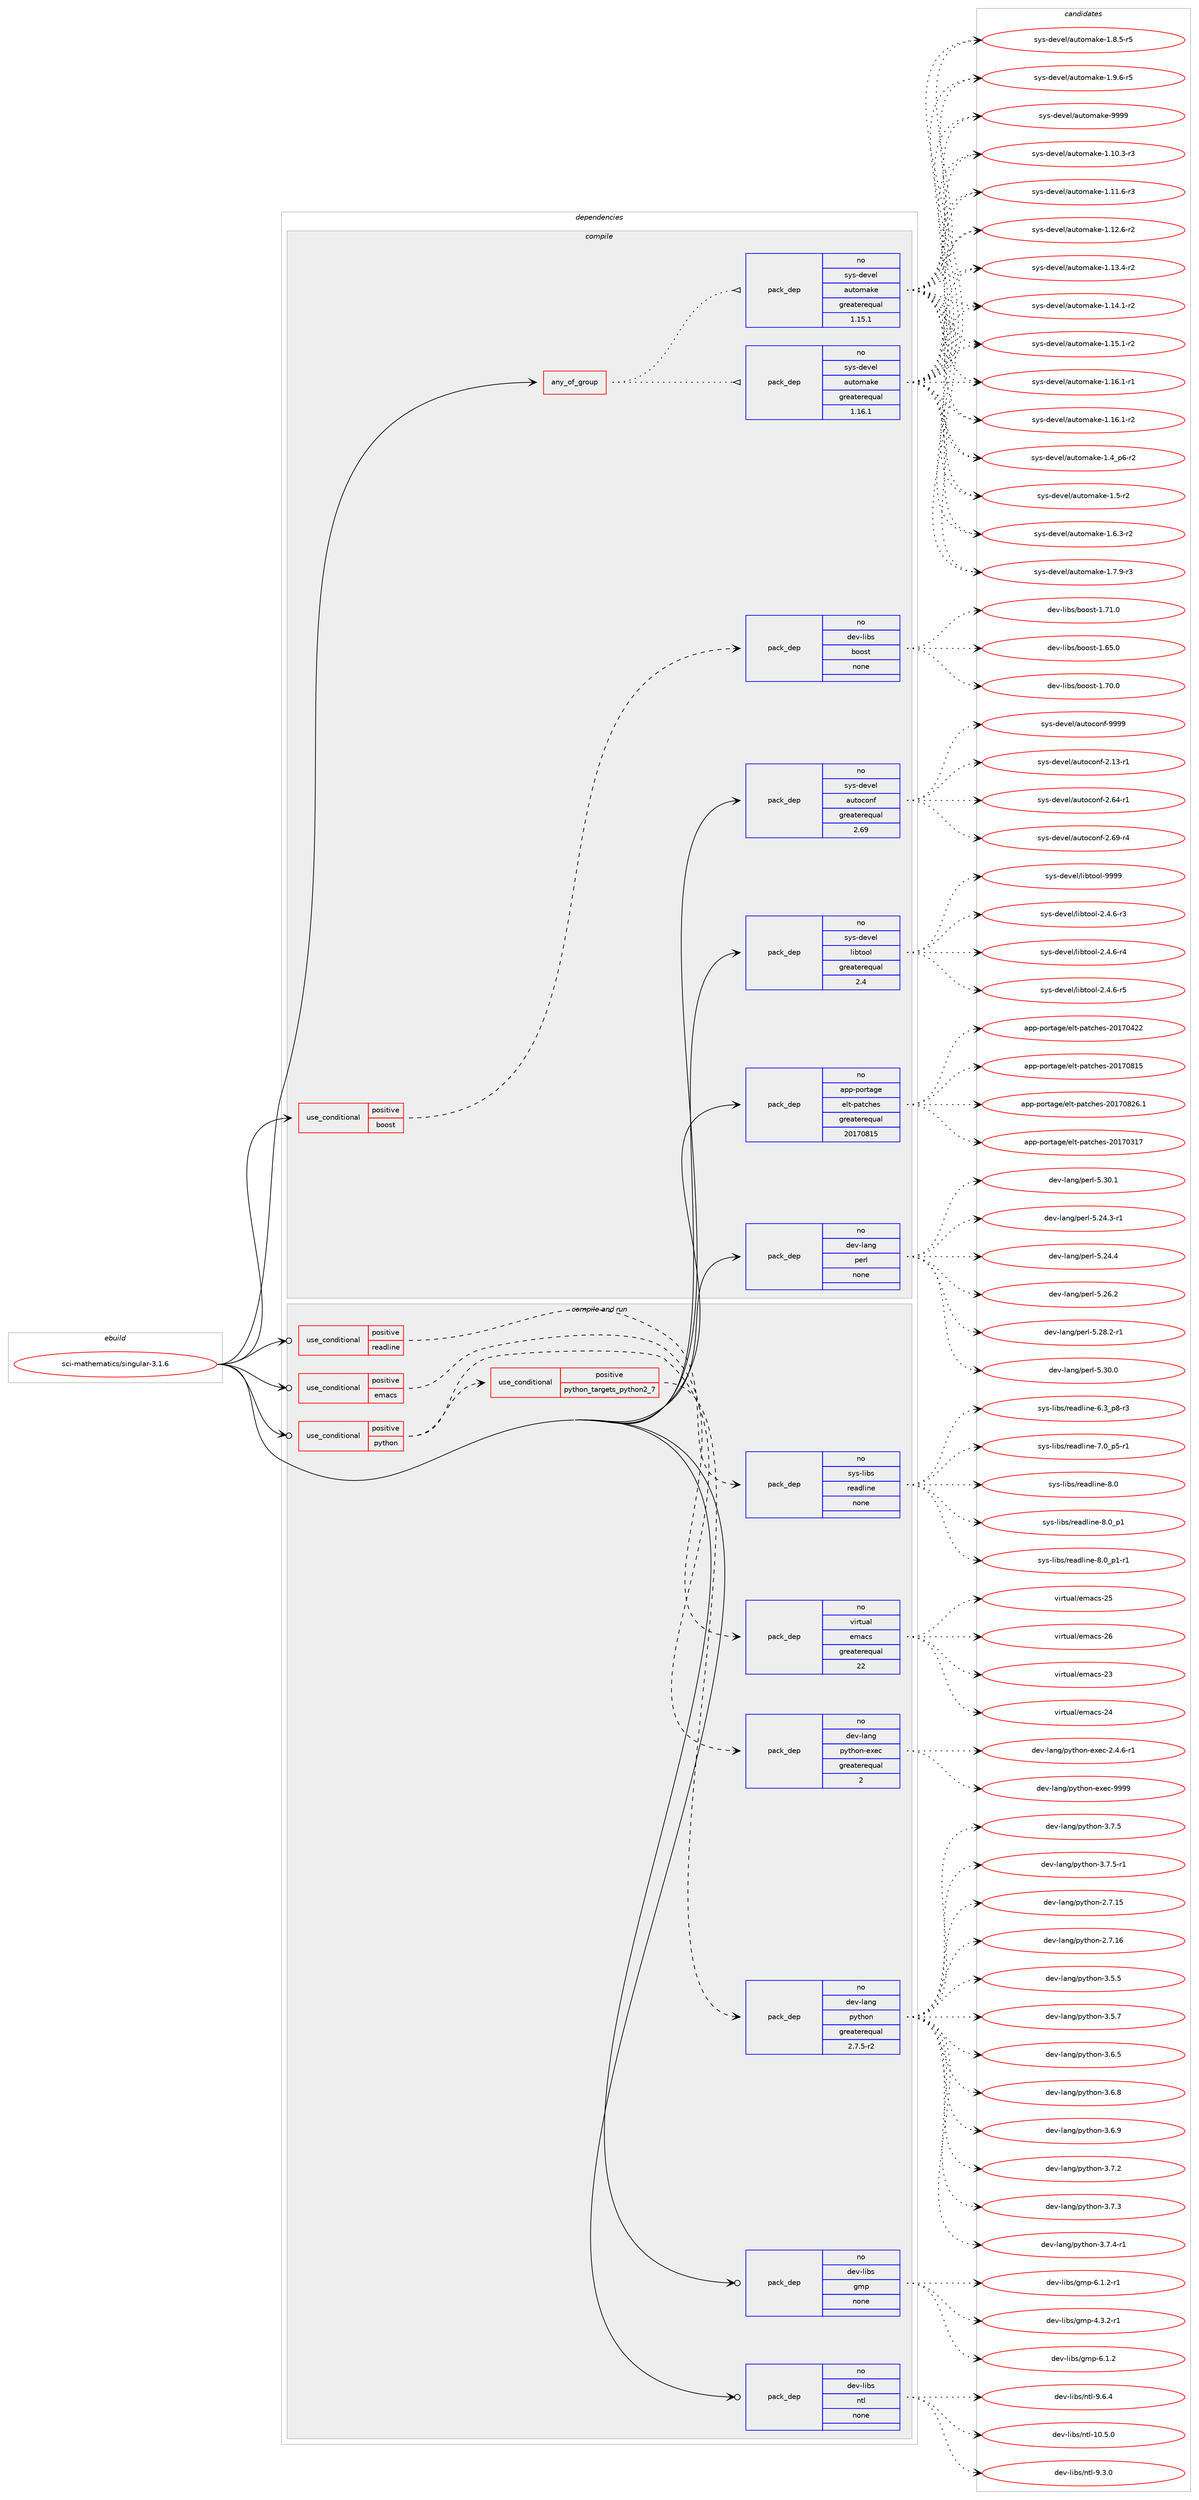 digraph prolog {

# *************
# Graph options
# *************

newrank=true;
concentrate=true;
compound=true;
graph [rankdir=LR,fontname=Helvetica,fontsize=10,ranksep=1.5];#, ranksep=2.5, nodesep=0.2];
edge  [arrowhead=vee];
node  [fontname=Helvetica,fontsize=10];

# **********
# The ebuild
# **********

subgraph cluster_leftcol {
color=gray;
rank=same;
label=<<i>ebuild</i>>;
id [label="sci-mathematics/singular-3.1.6", color=red, width=4, href="../sci-mathematics/singular-3.1.6.svg"];
}

# ****************
# The dependencies
# ****************

subgraph cluster_midcol {
color=gray;
label=<<i>dependencies</i>>;
subgraph cluster_compile {
fillcolor="#eeeeee";
style=filled;
label=<<i>compile</i>>;
subgraph any14729 {
dependency862462 [label=<<TABLE BORDER="0" CELLBORDER="1" CELLSPACING="0" CELLPADDING="4"><TR><TD CELLPADDING="10">any_of_group</TD></TR></TABLE>>, shape=none, color=red];subgraph pack637838 {
dependency862463 [label=<<TABLE BORDER="0" CELLBORDER="1" CELLSPACING="0" CELLPADDING="4" WIDTH="220"><TR><TD ROWSPAN="6" CELLPADDING="30">pack_dep</TD></TR><TR><TD WIDTH="110">no</TD></TR><TR><TD>sys-devel</TD></TR><TR><TD>automake</TD></TR><TR><TD>greaterequal</TD></TR><TR><TD>1.16.1</TD></TR></TABLE>>, shape=none, color=blue];
}
dependency862462:e -> dependency862463:w [weight=20,style="dotted",arrowhead="oinv"];
subgraph pack637839 {
dependency862464 [label=<<TABLE BORDER="0" CELLBORDER="1" CELLSPACING="0" CELLPADDING="4" WIDTH="220"><TR><TD ROWSPAN="6" CELLPADDING="30">pack_dep</TD></TR><TR><TD WIDTH="110">no</TD></TR><TR><TD>sys-devel</TD></TR><TR><TD>automake</TD></TR><TR><TD>greaterequal</TD></TR><TR><TD>1.15.1</TD></TR></TABLE>>, shape=none, color=blue];
}
dependency862462:e -> dependency862464:w [weight=20,style="dotted",arrowhead="oinv"];
}
id:e -> dependency862462:w [weight=20,style="solid",arrowhead="vee"];
subgraph cond209383 {
dependency862465 [label=<<TABLE BORDER="0" CELLBORDER="1" CELLSPACING="0" CELLPADDING="4"><TR><TD ROWSPAN="3" CELLPADDING="10">use_conditional</TD></TR><TR><TD>positive</TD></TR><TR><TD>boost</TD></TR></TABLE>>, shape=none, color=red];
subgraph pack637840 {
dependency862466 [label=<<TABLE BORDER="0" CELLBORDER="1" CELLSPACING="0" CELLPADDING="4" WIDTH="220"><TR><TD ROWSPAN="6" CELLPADDING="30">pack_dep</TD></TR><TR><TD WIDTH="110">no</TD></TR><TR><TD>dev-libs</TD></TR><TR><TD>boost</TD></TR><TR><TD>none</TD></TR><TR><TD></TD></TR></TABLE>>, shape=none, color=blue];
}
dependency862465:e -> dependency862466:w [weight=20,style="dashed",arrowhead="vee"];
}
id:e -> dependency862465:w [weight=20,style="solid",arrowhead="vee"];
subgraph pack637841 {
dependency862467 [label=<<TABLE BORDER="0" CELLBORDER="1" CELLSPACING="0" CELLPADDING="4" WIDTH="220"><TR><TD ROWSPAN="6" CELLPADDING="30">pack_dep</TD></TR><TR><TD WIDTH="110">no</TD></TR><TR><TD>app-portage</TD></TR><TR><TD>elt-patches</TD></TR><TR><TD>greaterequal</TD></TR><TR><TD>20170815</TD></TR></TABLE>>, shape=none, color=blue];
}
id:e -> dependency862467:w [weight=20,style="solid",arrowhead="vee"];
subgraph pack637842 {
dependency862468 [label=<<TABLE BORDER="0" CELLBORDER="1" CELLSPACING="0" CELLPADDING="4" WIDTH="220"><TR><TD ROWSPAN="6" CELLPADDING="30">pack_dep</TD></TR><TR><TD WIDTH="110">no</TD></TR><TR><TD>dev-lang</TD></TR><TR><TD>perl</TD></TR><TR><TD>none</TD></TR><TR><TD></TD></TR></TABLE>>, shape=none, color=blue];
}
id:e -> dependency862468:w [weight=20,style="solid",arrowhead="vee"];
subgraph pack637843 {
dependency862469 [label=<<TABLE BORDER="0" CELLBORDER="1" CELLSPACING="0" CELLPADDING="4" WIDTH="220"><TR><TD ROWSPAN="6" CELLPADDING="30">pack_dep</TD></TR><TR><TD WIDTH="110">no</TD></TR><TR><TD>sys-devel</TD></TR><TR><TD>autoconf</TD></TR><TR><TD>greaterequal</TD></TR><TR><TD>2.69</TD></TR></TABLE>>, shape=none, color=blue];
}
id:e -> dependency862469:w [weight=20,style="solid",arrowhead="vee"];
subgraph pack637844 {
dependency862470 [label=<<TABLE BORDER="0" CELLBORDER="1" CELLSPACING="0" CELLPADDING="4" WIDTH="220"><TR><TD ROWSPAN="6" CELLPADDING="30">pack_dep</TD></TR><TR><TD WIDTH="110">no</TD></TR><TR><TD>sys-devel</TD></TR><TR><TD>libtool</TD></TR><TR><TD>greaterequal</TD></TR><TR><TD>2.4</TD></TR></TABLE>>, shape=none, color=blue];
}
id:e -> dependency862470:w [weight=20,style="solid",arrowhead="vee"];
}
subgraph cluster_compileandrun {
fillcolor="#eeeeee";
style=filled;
label=<<i>compile and run</i>>;
subgraph cond209384 {
dependency862471 [label=<<TABLE BORDER="0" CELLBORDER="1" CELLSPACING="0" CELLPADDING="4"><TR><TD ROWSPAN="3" CELLPADDING="10">use_conditional</TD></TR><TR><TD>positive</TD></TR><TR><TD>emacs</TD></TR></TABLE>>, shape=none, color=red];
subgraph pack637845 {
dependency862472 [label=<<TABLE BORDER="0" CELLBORDER="1" CELLSPACING="0" CELLPADDING="4" WIDTH="220"><TR><TD ROWSPAN="6" CELLPADDING="30">pack_dep</TD></TR><TR><TD WIDTH="110">no</TD></TR><TR><TD>virtual</TD></TR><TR><TD>emacs</TD></TR><TR><TD>greaterequal</TD></TR><TR><TD>22</TD></TR></TABLE>>, shape=none, color=blue];
}
dependency862471:e -> dependency862472:w [weight=20,style="dashed",arrowhead="vee"];
}
id:e -> dependency862471:w [weight=20,style="solid",arrowhead="odotvee"];
subgraph cond209385 {
dependency862473 [label=<<TABLE BORDER="0" CELLBORDER="1" CELLSPACING="0" CELLPADDING="4"><TR><TD ROWSPAN="3" CELLPADDING="10">use_conditional</TD></TR><TR><TD>positive</TD></TR><TR><TD>python</TD></TR></TABLE>>, shape=none, color=red];
subgraph cond209386 {
dependency862474 [label=<<TABLE BORDER="0" CELLBORDER="1" CELLSPACING="0" CELLPADDING="4"><TR><TD ROWSPAN="3" CELLPADDING="10">use_conditional</TD></TR><TR><TD>positive</TD></TR><TR><TD>python_targets_python2_7</TD></TR></TABLE>>, shape=none, color=red];
subgraph pack637846 {
dependency862475 [label=<<TABLE BORDER="0" CELLBORDER="1" CELLSPACING="0" CELLPADDING="4" WIDTH="220"><TR><TD ROWSPAN="6" CELLPADDING="30">pack_dep</TD></TR><TR><TD WIDTH="110">no</TD></TR><TR><TD>dev-lang</TD></TR><TR><TD>python</TD></TR><TR><TD>greaterequal</TD></TR><TR><TD>2.7.5-r2</TD></TR></TABLE>>, shape=none, color=blue];
}
dependency862474:e -> dependency862475:w [weight=20,style="dashed",arrowhead="vee"];
}
dependency862473:e -> dependency862474:w [weight=20,style="dashed",arrowhead="vee"];
subgraph pack637847 {
dependency862476 [label=<<TABLE BORDER="0" CELLBORDER="1" CELLSPACING="0" CELLPADDING="4" WIDTH="220"><TR><TD ROWSPAN="6" CELLPADDING="30">pack_dep</TD></TR><TR><TD WIDTH="110">no</TD></TR><TR><TD>dev-lang</TD></TR><TR><TD>python-exec</TD></TR><TR><TD>greaterequal</TD></TR><TR><TD>2</TD></TR></TABLE>>, shape=none, color=blue];
}
dependency862473:e -> dependency862476:w [weight=20,style="dashed",arrowhead="vee"];
}
id:e -> dependency862473:w [weight=20,style="solid",arrowhead="odotvee"];
subgraph cond209387 {
dependency862477 [label=<<TABLE BORDER="0" CELLBORDER="1" CELLSPACING="0" CELLPADDING="4"><TR><TD ROWSPAN="3" CELLPADDING="10">use_conditional</TD></TR><TR><TD>positive</TD></TR><TR><TD>readline</TD></TR></TABLE>>, shape=none, color=red];
subgraph pack637848 {
dependency862478 [label=<<TABLE BORDER="0" CELLBORDER="1" CELLSPACING="0" CELLPADDING="4" WIDTH="220"><TR><TD ROWSPAN="6" CELLPADDING="30">pack_dep</TD></TR><TR><TD WIDTH="110">no</TD></TR><TR><TD>sys-libs</TD></TR><TR><TD>readline</TD></TR><TR><TD>none</TD></TR><TR><TD></TD></TR></TABLE>>, shape=none, color=blue];
}
dependency862477:e -> dependency862478:w [weight=20,style="dashed",arrowhead="vee"];
}
id:e -> dependency862477:w [weight=20,style="solid",arrowhead="odotvee"];
subgraph pack637849 {
dependency862479 [label=<<TABLE BORDER="0" CELLBORDER="1" CELLSPACING="0" CELLPADDING="4" WIDTH="220"><TR><TD ROWSPAN="6" CELLPADDING="30">pack_dep</TD></TR><TR><TD WIDTH="110">no</TD></TR><TR><TD>dev-libs</TD></TR><TR><TD>gmp</TD></TR><TR><TD>none</TD></TR><TR><TD></TD></TR></TABLE>>, shape=none, color=blue];
}
id:e -> dependency862479:w [weight=20,style="solid",arrowhead="odotvee"];
subgraph pack637850 {
dependency862480 [label=<<TABLE BORDER="0" CELLBORDER="1" CELLSPACING="0" CELLPADDING="4" WIDTH="220"><TR><TD ROWSPAN="6" CELLPADDING="30">pack_dep</TD></TR><TR><TD WIDTH="110">no</TD></TR><TR><TD>dev-libs</TD></TR><TR><TD>ntl</TD></TR><TR><TD>none</TD></TR><TR><TD></TD></TR></TABLE>>, shape=none, color=blue];
}
id:e -> dependency862480:w [weight=20,style="solid",arrowhead="odotvee"];
}
subgraph cluster_run {
fillcolor="#eeeeee";
style=filled;
label=<<i>run</i>>;
}
}

# **************
# The candidates
# **************

subgraph cluster_choices {
rank=same;
color=gray;
label=<<i>candidates</i>>;

subgraph choice637838 {
color=black;
nodesep=1;
choice11512111545100101118101108479711711611110997107101454946494846514511451 [label="sys-devel/automake-1.10.3-r3", color=red, width=4,href="../sys-devel/automake-1.10.3-r3.svg"];
choice11512111545100101118101108479711711611110997107101454946494946544511451 [label="sys-devel/automake-1.11.6-r3", color=red, width=4,href="../sys-devel/automake-1.11.6-r3.svg"];
choice11512111545100101118101108479711711611110997107101454946495046544511450 [label="sys-devel/automake-1.12.6-r2", color=red, width=4,href="../sys-devel/automake-1.12.6-r2.svg"];
choice11512111545100101118101108479711711611110997107101454946495146524511450 [label="sys-devel/automake-1.13.4-r2", color=red, width=4,href="../sys-devel/automake-1.13.4-r2.svg"];
choice11512111545100101118101108479711711611110997107101454946495246494511450 [label="sys-devel/automake-1.14.1-r2", color=red, width=4,href="../sys-devel/automake-1.14.1-r2.svg"];
choice11512111545100101118101108479711711611110997107101454946495346494511450 [label="sys-devel/automake-1.15.1-r2", color=red, width=4,href="../sys-devel/automake-1.15.1-r2.svg"];
choice11512111545100101118101108479711711611110997107101454946495446494511449 [label="sys-devel/automake-1.16.1-r1", color=red, width=4,href="../sys-devel/automake-1.16.1-r1.svg"];
choice11512111545100101118101108479711711611110997107101454946495446494511450 [label="sys-devel/automake-1.16.1-r2", color=red, width=4,href="../sys-devel/automake-1.16.1-r2.svg"];
choice115121115451001011181011084797117116111109971071014549465295112544511450 [label="sys-devel/automake-1.4_p6-r2", color=red, width=4,href="../sys-devel/automake-1.4_p6-r2.svg"];
choice11512111545100101118101108479711711611110997107101454946534511450 [label="sys-devel/automake-1.5-r2", color=red, width=4,href="../sys-devel/automake-1.5-r2.svg"];
choice115121115451001011181011084797117116111109971071014549465446514511450 [label="sys-devel/automake-1.6.3-r2", color=red, width=4,href="../sys-devel/automake-1.6.3-r2.svg"];
choice115121115451001011181011084797117116111109971071014549465546574511451 [label="sys-devel/automake-1.7.9-r3", color=red, width=4,href="../sys-devel/automake-1.7.9-r3.svg"];
choice115121115451001011181011084797117116111109971071014549465646534511453 [label="sys-devel/automake-1.8.5-r5", color=red, width=4,href="../sys-devel/automake-1.8.5-r5.svg"];
choice115121115451001011181011084797117116111109971071014549465746544511453 [label="sys-devel/automake-1.9.6-r5", color=red, width=4,href="../sys-devel/automake-1.9.6-r5.svg"];
choice115121115451001011181011084797117116111109971071014557575757 [label="sys-devel/automake-9999", color=red, width=4,href="../sys-devel/automake-9999.svg"];
dependency862463:e -> choice11512111545100101118101108479711711611110997107101454946494846514511451:w [style=dotted,weight="100"];
dependency862463:e -> choice11512111545100101118101108479711711611110997107101454946494946544511451:w [style=dotted,weight="100"];
dependency862463:e -> choice11512111545100101118101108479711711611110997107101454946495046544511450:w [style=dotted,weight="100"];
dependency862463:e -> choice11512111545100101118101108479711711611110997107101454946495146524511450:w [style=dotted,weight="100"];
dependency862463:e -> choice11512111545100101118101108479711711611110997107101454946495246494511450:w [style=dotted,weight="100"];
dependency862463:e -> choice11512111545100101118101108479711711611110997107101454946495346494511450:w [style=dotted,weight="100"];
dependency862463:e -> choice11512111545100101118101108479711711611110997107101454946495446494511449:w [style=dotted,weight="100"];
dependency862463:e -> choice11512111545100101118101108479711711611110997107101454946495446494511450:w [style=dotted,weight="100"];
dependency862463:e -> choice115121115451001011181011084797117116111109971071014549465295112544511450:w [style=dotted,weight="100"];
dependency862463:e -> choice11512111545100101118101108479711711611110997107101454946534511450:w [style=dotted,weight="100"];
dependency862463:e -> choice115121115451001011181011084797117116111109971071014549465446514511450:w [style=dotted,weight="100"];
dependency862463:e -> choice115121115451001011181011084797117116111109971071014549465546574511451:w [style=dotted,weight="100"];
dependency862463:e -> choice115121115451001011181011084797117116111109971071014549465646534511453:w [style=dotted,weight="100"];
dependency862463:e -> choice115121115451001011181011084797117116111109971071014549465746544511453:w [style=dotted,weight="100"];
dependency862463:e -> choice115121115451001011181011084797117116111109971071014557575757:w [style=dotted,weight="100"];
}
subgraph choice637839 {
color=black;
nodesep=1;
choice11512111545100101118101108479711711611110997107101454946494846514511451 [label="sys-devel/automake-1.10.3-r3", color=red, width=4,href="../sys-devel/automake-1.10.3-r3.svg"];
choice11512111545100101118101108479711711611110997107101454946494946544511451 [label="sys-devel/automake-1.11.6-r3", color=red, width=4,href="../sys-devel/automake-1.11.6-r3.svg"];
choice11512111545100101118101108479711711611110997107101454946495046544511450 [label="sys-devel/automake-1.12.6-r2", color=red, width=4,href="../sys-devel/automake-1.12.6-r2.svg"];
choice11512111545100101118101108479711711611110997107101454946495146524511450 [label="sys-devel/automake-1.13.4-r2", color=red, width=4,href="../sys-devel/automake-1.13.4-r2.svg"];
choice11512111545100101118101108479711711611110997107101454946495246494511450 [label="sys-devel/automake-1.14.1-r2", color=red, width=4,href="../sys-devel/automake-1.14.1-r2.svg"];
choice11512111545100101118101108479711711611110997107101454946495346494511450 [label="sys-devel/automake-1.15.1-r2", color=red, width=4,href="../sys-devel/automake-1.15.1-r2.svg"];
choice11512111545100101118101108479711711611110997107101454946495446494511449 [label="sys-devel/automake-1.16.1-r1", color=red, width=4,href="../sys-devel/automake-1.16.1-r1.svg"];
choice11512111545100101118101108479711711611110997107101454946495446494511450 [label="sys-devel/automake-1.16.1-r2", color=red, width=4,href="../sys-devel/automake-1.16.1-r2.svg"];
choice115121115451001011181011084797117116111109971071014549465295112544511450 [label="sys-devel/automake-1.4_p6-r2", color=red, width=4,href="../sys-devel/automake-1.4_p6-r2.svg"];
choice11512111545100101118101108479711711611110997107101454946534511450 [label="sys-devel/automake-1.5-r2", color=red, width=4,href="../sys-devel/automake-1.5-r2.svg"];
choice115121115451001011181011084797117116111109971071014549465446514511450 [label="sys-devel/automake-1.6.3-r2", color=red, width=4,href="../sys-devel/automake-1.6.3-r2.svg"];
choice115121115451001011181011084797117116111109971071014549465546574511451 [label="sys-devel/automake-1.7.9-r3", color=red, width=4,href="../sys-devel/automake-1.7.9-r3.svg"];
choice115121115451001011181011084797117116111109971071014549465646534511453 [label="sys-devel/automake-1.8.5-r5", color=red, width=4,href="../sys-devel/automake-1.8.5-r5.svg"];
choice115121115451001011181011084797117116111109971071014549465746544511453 [label="sys-devel/automake-1.9.6-r5", color=red, width=4,href="../sys-devel/automake-1.9.6-r5.svg"];
choice115121115451001011181011084797117116111109971071014557575757 [label="sys-devel/automake-9999", color=red, width=4,href="../sys-devel/automake-9999.svg"];
dependency862464:e -> choice11512111545100101118101108479711711611110997107101454946494846514511451:w [style=dotted,weight="100"];
dependency862464:e -> choice11512111545100101118101108479711711611110997107101454946494946544511451:w [style=dotted,weight="100"];
dependency862464:e -> choice11512111545100101118101108479711711611110997107101454946495046544511450:w [style=dotted,weight="100"];
dependency862464:e -> choice11512111545100101118101108479711711611110997107101454946495146524511450:w [style=dotted,weight="100"];
dependency862464:e -> choice11512111545100101118101108479711711611110997107101454946495246494511450:w [style=dotted,weight="100"];
dependency862464:e -> choice11512111545100101118101108479711711611110997107101454946495346494511450:w [style=dotted,weight="100"];
dependency862464:e -> choice11512111545100101118101108479711711611110997107101454946495446494511449:w [style=dotted,weight="100"];
dependency862464:e -> choice11512111545100101118101108479711711611110997107101454946495446494511450:w [style=dotted,weight="100"];
dependency862464:e -> choice115121115451001011181011084797117116111109971071014549465295112544511450:w [style=dotted,weight="100"];
dependency862464:e -> choice11512111545100101118101108479711711611110997107101454946534511450:w [style=dotted,weight="100"];
dependency862464:e -> choice115121115451001011181011084797117116111109971071014549465446514511450:w [style=dotted,weight="100"];
dependency862464:e -> choice115121115451001011181011084797117116111109971071014549465546574511451:w [style=dotted,weight="100"];
dependency862464:e -> choice115121115451001011181011084797117116111109971071014549465646534511453:w [style=dotted,weight="100"];
dependency862464:e -> choice115121115451001011181011084797117116111109971071014549465746544511453:w [style=dotted,weight="100"];
dependency862464:e -> choice115121115451001011181011084797117116111109971071014557575757:w [style=dotted,weight="100"];
}
subgraph choice637840 {
color=black;
nodesep=1;
choice1001011184510810598115479811111111511645494654534648 [label="dev-libs/boost-1.65.0", color=red, width=4,href="../dev-libs/boost-1.65.0.svg"];
choice1001011184510810598115479811111111511645494655484648 [label="dev-libs/boost-1.70.0", color=red, width=4,href="../dev-libs/boost-1.70.0.svg"];
choice1001011184510810598115479811111111511645494655494648 [label="dev-libs/boost-1.71.0", color=red, width=4,href="../dev-libs/boost-1.71.0.svg"];
dependency862466:e -> choice1001011184510810598115479811111111511645494654534648:w [style=dotted,weight="100"];
dependency862466:e -> choice1001011184510810598115479811111111511645494655484648:w [style=dotted,weight="100"];
dependency862466:e -> choice1001011184510810598115479811111111511645494655494648:w [style=dotted,weight="100"];
}
subgraph choice637841 {
color=black;
nodesep=1;
choice97112112451121111141169710310147101108116451129711699104101115455048495548514955 [label="app-portage/elt-patches-20170317", color=red, width=4,href="../app-portage/elt-patches-20170317.svg"];
choice97112112451121111141169710310147101108116451129711699104101115455048495548525050 [label="app-portage/elt-patches-20170422", color=red, width=4,href="../app-portage/elt-patches-20170422.svg"];
choice97112112451121111141169710310147101108116451129711699104101115455048495548564953 [label="app-portage/elt-patches-20170815", color=red, width=4,href="../app-portage/elt-patches-20170815.svg"];
choice971121124511211111411697103101471011081164511297116991041011154550484955485650544649 [label="app-portage/elt-patches-20170826.1", color=red, width=4,href="../app-portage/elt-patches-20170826.1.svg"];
dependency862467:e -> choice97112112451121111141169710310147101108116451129711699104101115455048495548514955:w [style=dotted,weight="100"];
dependency862467:e -> choice97112112451121111141169710310147101108116451129711699104101115455048495548525050:w [style=dotted,weight="100"];
dependency862467:e -> choice97112112451121111141169710310147101108116451129711699104101115455048495548564953:w [style=dotted,weight="100"];
dependency862467:e -> choice971121124511211111411697103101471011081164511297116991041011154550484955485650544649:w [style=dotted,weight="100"];
}
subgraph choice637842 {
color=black;
nodesep=1;
choice100101118451089711010347112101114108455346505246514511449 [label="dev-lang/perl-5.24.3-r1", color=red, width=4,href="../dev-lang/perl-5.24.3-r1.svg"];
choice10010111845108971101034711210111410845534650524652 [label="dev-lang/perl-5.24.4", color=red, width=4,href="../dev-lang/perl-5.24.4.svg"];
choice10010111845108971101034711210111410845534650544650 [label="dev-lang/perl-5.26.2", color=red, width=4,href="../dev-lang/perl-5.26.2.svg"];
choice100101118451089711010347112101114108455346505646504511449 [label="dev-lang/perl-5.28.2-r1", color=red, width=4,href="../dev-lang/perl-5.28.2-r1.svg"];
choice10010111845108971101034711210111410845534651484648 [label="dev-lang/perl-5.30.0", color=red, width=4,href="../dev-lang/perl-5.30.0.svg"];
choice10010111845108971101034711210111410845534651484649 [label="dev-lang/perl-5.30.1", color=red, width=4,href="../dev-lang/perl-5.30.1.svg"];
dependency862468:e -> choice100101118451089711010347112101114108455346505246514511449:w [style=dotted,weight="100"];
dependency862468:e -> choice10010111845108971101034711210111410845534650524652:w [style=dotted,weight="100"];
dependency862468:e -> choice10010111845108971101034711210111410845534650544650:w [style=dotted,weight="100"];
dependency862468:e -> choice100101118451089711010347112101114108455346505646504511449:w [style=dotted,weight="100"];
dependency862468:e -> choice10010111845108971101034711210111410845534651484648:w [style=dotted,weight="100"];
dependency862468:e -> choice10010111845108971101034711210111410845534651484649:w [style=dotted,weight="100"];
}
subgraph choice637843 {
color=black;
nodesep=1;
choice1151211154510010111810110847971171161119911111010245504649514511449 [label="sys-devel/autoconf-2.13-r1", color=red, width=4,href="../sys-devel/autoconf-2.13-r1.svg"];
choice1151211154510010111810110847971171161119911111010245504654524511449 [label="sys-devel/autoconf-2.64-r1", color=red, width=4,href="../sys-devel/autoconf-2.64-r1.svg"];
choice1151211154510010111810110847971171161119911111010245504654574511452 [label="sys-devel/autoconf-2.69-r4", color=red, width=4,href="../sys-devel/autoconf-2.69-r4.svg"];
choice115121115451001011181011084797117116111991111101024557575757 [label="sys-devel/autoconf-9999", color=red, width=4,href="../sys-devel/autoconf-9999.svg"];
dependency862469:e -> choice1151211154510010111810110847971171161119911111010245504649514511449:w [style=dotted,weight="100"];
dependency862469:e -> choice1151211154510010111810110847971171161119911111010245504654524511449:w [style=dotted,weight="100"];
dependency862469:e -> choice1151211154510010111810110847971171161119911111010245504654574511452:w [style=dotted,weight="100"];
dependency862469:e -> choice115121115451001011181011084797117116111991111101024557575757:w [style=dotted,weight="100"];
}
subgraph choice637844 {
color=black;
nodesep=1;
choice1151211154510010111810110847108105981161111111084550465246544511451 [label="sys-devel/libtool-2.4.6-r3", color=red, width=4,href="../sys-devel/libtool-2.4.6-r3.svg"];
choice1151211154510010111810110847108105981161111111084550465246544511452 [label="sys-devel/libtool-2.4.6-r4", color=red, width=4,href="../sys-devel/libtool-2.4.6-r4.svg"];
choice1151211154510010111810110847108105981161111111084550465246544511453 [label="sys-devel/libtool-2.4.6-r5", color=red, width=4,href="../sys-devel/libtool-2.4.6-r5.svg"];
choice1151211154510010111810110847108105981161111111084557575757 [label="sys-devel/libtool-9999", color=red, width=4,href="../sys-devel/libtool-9999.svg"];
dependency862470:e -> choice1151211154510010111810110847108105981161111111084550465246544511451:w [style=dotted,weight="100"];
dependency862470:e -> choice1151211154510010111810110847108105981161111111084550465246544511452:w [style=dotted,weight="100"];
dependency862470:e -> choice1151211154510010111810110847108105981161111111084550465246544511453:w [style=dotted,weight="100"];
dependency862470:e -> choice1151211154510010111810110847108105981161111111084557575757:w [style=dotted,weight="100"];
}
subgraph choice637845 {
color=black;
nodesep=1;
choice11810511411611797108471011099799115455051 [label="virtual/emacs-23", color=red, width=4,href="../virtual/emacs-23.svg"];
choice11810511411611797108471011099799115455052 [label="virtual/emacs-24", color=red, width=4,href="../virtual/emacs-24.svg"];
choice11810511411611797108471011099799115455053 [label="virtual/emacs-25", color=red, width=4,href="../virtual/emacs-25.svg"];
choice11810511411611797108471011099799115455054 [label="virtual/emacs-26", color=red, width=4,href="../virtual/emacs-26.svg"];
dependency862472:e -> choice11810511411611797108471011099799115455051:w [style=dotted,weight="100"];
dependency862472:e -> choice11810511411611797108471011099799115455052:w [style=dotted,weight="100"];
dependency862472:e -> choice11810511411611797108471011099799115455053:w [style=dotted,weight="100"];
dependency862472:e -> choice11810511411611797108471011099799115455054:w [style=dotted,weight="100"];
}
subgraph choice637846 {
color=black;
nodesep=1;
choice10010111845108971101034711212111610411111045504655464953 [label="dev-lang/python-2.7.15", color=red, width=4,href="../dev-lang/python-2.7.15.svg"];
choice10010111845108971101034711212111610411111045504655464954 [label="dev-lang/python-2.7.16", color=red, width=4,href="../dev-lang/python-2.7.16.svg"];
choice100101118451089711010347112121116104111110455146534653 [label="dev-lang/python-3.5.5", color=red, width=4,href="../dev-lang/python-3.5.5.svg"];
choice100101118451089711010347112121116104111110455146534655 [label="dev-lang/python-3.5.7", color=red, width=4,href="../dev-lang/python-3.5.7.svg"];
choice100101118451089711010347112121116104111110455146544653 [label="dev-lang/python-3.6.5", color=red, width=4,href="../dev-lang/python-3.6.5.svg"];
choice100101118451089711010347112121116104111110455146544656 [label="dev-lang/python-3.6.8", color=red, width=4,href="../dev-lang/python-3.6.8.svg"];
choice100101118451089711010347112121116104111110455146544657 [label="dev-lang/python-3.6.9", color=red, width=4,href="../dev-lang/python-3.6.9.svg"];
choice100101118451089711010347112121116104111110455146554650 [label="dev-lang/python-3.7.2", color=red, width=4,href="../dev-lang/python-3.7.2.svg"];
choice100101118451089711010347112121116104111110455146554651 [label="dev-lang/python-3.7.3", color=red, width=4,href="../dev-lang/python-3.7.3.svg"];
choice1001011184510897110103471121211161041111104551465546524511449 [label="dev-lang/python-3.7.4-r1", color=red, width=4,href="../dev-lang/python-3.7.4-r1.svg"];
choice100101118451089711010347112121116104111110455146554653 [label="dev-lang/python-3.7.5", color=red, width=4,href="../dev-lang/python-3.7.5.svg"];
choice1001011184510897110103471121211161041111104551465546534511449 [label="dev-lang/python-3.7.5-r1", color=red, width=4,href="../dev-lang/python-3.7.5-r1.svg"];
dependency862475:e -> choice10010111845108971101034711212111610411111045504655464953:w [style=dotted,weight="100"];
dependency862475:e -> choice10010111845108971101034711212111610411111045504655464954:w [style=dotted,weight="100"];
dependency862475:e -> choice100101118451089711010347112121116104111110455146534653:w [style=dotted,weight="100"];
dependency862475:e -> choice100101118451089711010347112121116104111110455146534655:w [style=dotted,weight="100"];
dependency862475:e -> choice100101118451089711010347112121116104111110455146544653:w [style=dotted,weight="100"];
dependency862475:e -> choice100101118451089711010347112121116104111110455146544656:w [style=dotted,weight="100"];
dependency862475:e -> choice100101118451089711010347112121116104111110455146544657:w [style=dotted,weight="100"];
dependency862475:e -> choice100101118451089711010347112121116104111110455146554650:w [style=dotted,weight="100"];
dependency862475:e -> choice100101118451089711010347112121116104111110455146554651:w [style=dotted,weight="100"];
dependency862475:e -> choice1001011184510897110103471121211161041111104551465546524511449:w [style=dotted,weight="100"];
dependency862475:e -> choice100101118451089711010347112121116104111110455146554653:w [style=dotted,weight="100"];
dependency862475:e -> choice1001011184510897110103471121211161041111104551465546534511449:w [style=dotted,weight="100"];
}
subgraph choice637847 {
color=black;
nodesep=1;
choice10010111845108971101034711212111610411111045101120101994550465246544511449 [label="dev-lang/python-exec-2.4.6-r1", color=red, width=4,href="../dev-lang/python-exec-2.4.6-r1.svg"];
choice10010111845108971101034711212111610411111045101120101994557575757 [label="dev-lang/python-exec-9999", color=red, width=4,href="../dev-lang/python-exec-9999.svg"];
dependency862476:e -> choice10010111845108971101034711212111610411111045101120101994550465246544511449:w [style=dotted,weight="100"];
dependency862476:e -> choice10010111845108971101034711212111610411111045101120101994557575757:w [style=dotted,weight="100"];
}
subgraph choice637848 {
color=black;
nodesep=1;
choice115121115451081059811547114101971001081051101014554465195112564511451 [label="sys-libs/readline-6.3_p8-r3", color=red, width=4,href="../sys-libs/readline-6.3_p8-r3.svg"];
choice115121115451081059811547114101971001081051101014555464895112534511449 [label="sys-libs/readline-7.0_p5-r1", color=red, width=4,href="../sys-libs/readline-7.0_p5-r1.svg"];
choice1151211154510810598115471141019710010810511010145564648 [label="sys-libs/readline-8.0", color=red, width=4,href="../sys-libs/readline-8.0.svg"];
choice11512111545108105981154711410197100108105110101455646489511249 [label="sys-libs/readline-8.0_p1", color=red, width=4,href="../sys-libs/readline-8.0_p1.svg"];
choice115121115451081059811547114101971001081051101014556464895112494511449 [label="sys-libs/readline-8.0_p1-r1", color=red, width=4,href="../sys-libs/readline-8.0_p1-r1.svg"];
dependency862478:e -> choice115121115451081059811547114101971001081051101014554465195112564511451:w [style=dotted,weight="100"];
dependency862478:e -> choice115121115451081059811547114101971001081051101014555464895112534511449:w [style=dotted,weight="100"];
dependency862478:e -> choice1151211154510810598115471141019710010810511010145564648:w [style=dotted,weight="100"];
dependency862478:e -> choice11512111545108105981154711410197100108105110101455646489511249:w [style=dotted,weight="100"];
dependency862478:e -> choice115121115451081059811547114101971001081051101014556464895112494511449:w [style=dotted,weight="100"];
}
subgraph choice637849 {
color=black;
nodesep=1;
choice1001011184510810598115471031091124552465146504511449 [label="dev-libs/gmp-4.3.2-r1", color=red, width=4,href="../dev-libs/gmp-4.3.2-r1.svg"];
choice100101118451081059811547103109112455446494650 [label="dev-libs/gmp-6.1.2", color=red, width=4,href="../dev-libs/gmp-6.1.2.svg"];
choice1001011184510810598115471031091124554464946504511449 [label="dev-libs/gmp-6.1.2-r1", color=red, width=4,href="../dev-libs/gmp-6.1.2-r1.svg"];
dependency862479:e -> choice1001011184510810598115471031091124552465146504511449:w [style=dotted,weight="100"];
dependency862479:e -> choice100101118451081059811547103109112455446494650:w [style=dotted,weight="100"];
dependency862479:e -> choice1001011184510810598115471031091124554464946504511449:w [style=dotted,weight="100"];
}
subgraph choice637850 {
color=black;
nodesep=1;
choice10010111845108105981154711011610845494846534648 [label="dev-libs/ntl-10.5.0", color=red, width=4,href="../dev-libs/ntl-10.5.0.svg"];
choice100101118451081059811547110116108455746514648 [label="dev-libs/ntl-9.3.0", color=red, width=4,href="../dev-libs/ntl-9.3.0.svg"];
choice100101118451081059811547110116108455746544652 [label="dev-libs/ntl-9.6.4", color=red, width=4,href="../dev-libs/ntl-9.6.4.svg"];
dependency862480:e -> choice10010111845108105981154711011610845494846534648:w [style=dotted,weight="100"];
dependency862480:e -> choice100101118451081059811547110116108455746514648:w [style=dotted,weight="100"];
dependency862480:e -> choice100101118451081059811547110116108455746544652:w [style=dotted,weight="100"];
}
}

}
